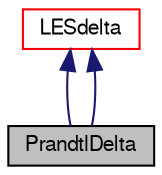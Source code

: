 digraph "PrandtlDelta"
{
  bgcolor="transparent";
  edge [fontname="FreeSans",fontsize="10",labelfontname="FreeSans",labelfontsize="10"];
  node [fontname="FreeSans",fontsize="10",shape=record];
  Node2 [label="PrandtlDelta",height=0.2,width=0.4,color="black", fillcolor="grey75", style="filled", fontcolor="black"];
  Node3 -> Node2 [dir="back",color="midnightblue",fontsize="10",style="solid",fontname="FreeSans"];
  Node3 [label="LESdelta",height=0.2,width=0.4,color="red",URL="$a31110.html",tooltip="Abstract base class for LES deltas. "];
  Node3 -> Node2 [dir="back",color="midnightblue",fontsize="10",style="solid",fontname="FreeSans"];
}
